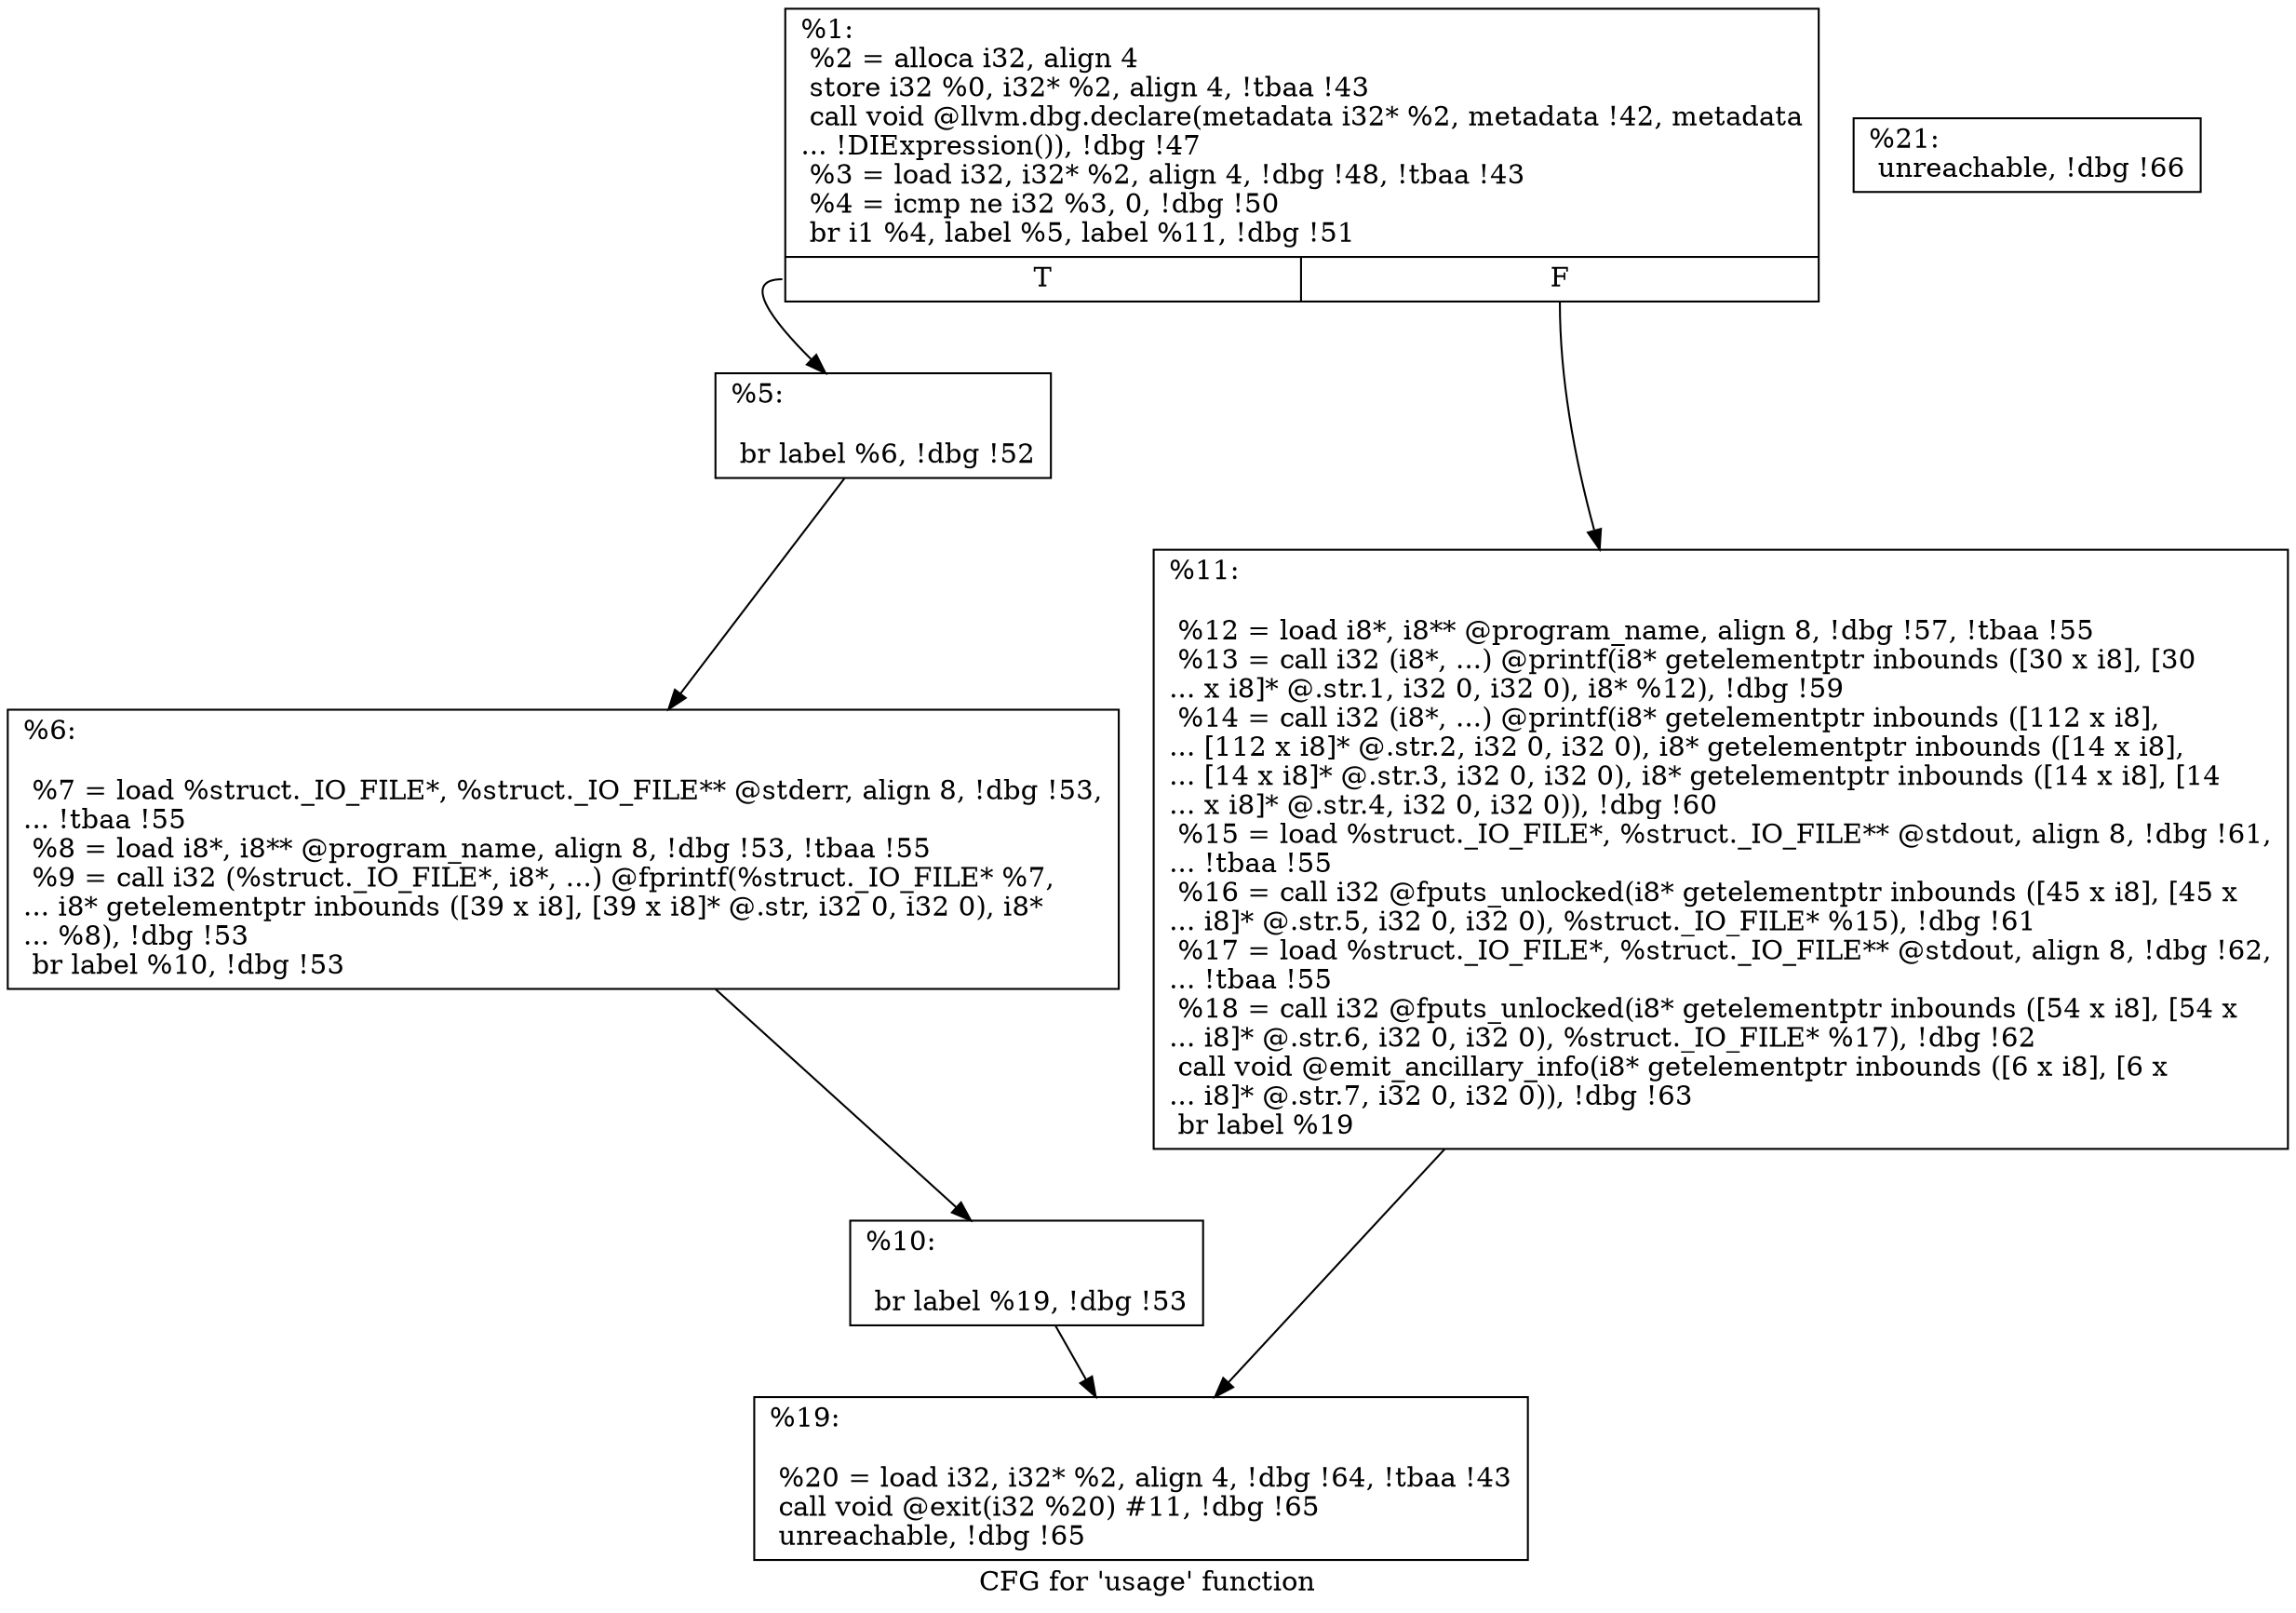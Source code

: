 digraph "CFG for 'usage' function" {
	label="CFG for 'usage' function";

	Node0x18e19e0 [shape=record,label="{%1:\l  %2 = alloca i32, align 4\l  store i32 %0, i32* %2, align 4, !tbaa !43\l  call void @llvm.dbg.declare(metadata i32* %2, metadata !42, metadata\l... !DIExpression()), !dbg !47\l  %3 = load i32, i32* %2, align 4, !dbg !48, !tbaa !43\l  %4 = icmp ne i32 %3, 0, !dbg !50\l  br i1 %4, label %5, label %11, !dbg !51\l|{<s0>T|<s1>F}}"];
	Node0x18e19e0:s0 -> Node0x18eef70;
	Node0x18e19e0:s1 -> Node0x18ef060;
	Node0x18eef70 [shape=record,label="{%5:\l\l  br label %6, !dbg !52\l}"];
	Node0x18eef70 -> Node0x18eefc0;
	Node0x18eefc0 [shape=record,label="{%6:\l\l  %7 = load %struct._IO_FILE*, %struct._IO_FILE** @stderr, align 8, !dbg !53,\l... !tbaa !55\l  %8 = load i8*, i8** @program_name, align 8, !dbg !53, !tbaa !55\l  %9 = call i32 (%struct._IO_FILE*, i8*, ...) @fprintf(%struct._IO_FILE* %7,\l... i8* getelementptr inbounds ([39 x i8], [39 x i8]* @.str, i32 0, i32 0), i8*\l... %8), !dbg !53\l  br label %10, !dbg !53\l}"];
	Node0x18eefc0 -> Node0x18ef010;
	Node0x18ef010 [shape=record,label="{%10:\l\l  br label %19, !dbg !53\l}"];
	Node0x18ef010 -> Node0x18ef0b0;
	Node0x18ef060 [shape=record,label="{%11:\l\l  %12 = load i8*, i8** @program_name, align 8, !dbg !57, !tbaa !55\l  %13 = call i32 (i8*, ...) @printf(i8* getelementptr inbounds ([30 x i8], [30\l... x i8]* @.str.1, i32 0, i32 0), i8* %12), !dbg !59\l  %14 = call i32 (i8*, ...) @printf(i8* getelementptr inbounds ([112 x i8],\l... [112 x i8]* @.str.2, i32 0, i32 0), i8* getelementptr inbounds ([14 x i8],\l... [14 x i8]* @.str.3, i32 0, i32 0), i8* getelementptr inbounds ([14 x i8], [14\l... x i8]* @.str.4, i32 0, i32 0)), !dbg !60\l  %15 = load %struct._IO_FILE*, %struct._IO_FILE** @stdout, align 8, !dbg !61,\l... !tbaa !55\l  %16 = call i32 @fputs_unlocked(i8* getelementptr inbounds ([45 x i8], [45 x\l... i8]* @.str.5, i32 0, i32 0), %struct._IO_FILE* %15), !dbg !61\l  %17 = load %struct._IO_FILE*, %struct._IO_FILE** @stdout, align 8, !dbg !62,\l... !tbaa !55\l  %18 = call i32 @fputs_unlocked(i8* getelementptr inbounds ([54 x i8], [54 x\l... i8]* @.str.6, i32 0, i32 0), %struct._IO_FILE* %17), !dbg !62\l  call void @emit_ancillary_info(i8* getelementptr inbounds ([6 x i8], [6 x\l... i8]* @.str.7, i32 0, i32 0)), !dbg !63\l  br label %19\l}"];
	Node0x18ef060 -> Node0x18ef0b0;
	Node0x18ef0b0 [shape=record,label="{%19:\l\l  %20 = load i32, i32* %2, align 4, !dbg !64, !tbaa !43\l  call void @exit(i32 %20) #11, !dbg !65\l  unreachable, !dbg !65\l}"];
	Node0x18ef100 [shape=record,label="{%21:                                                  \l  unreachable, !dbg !66\l}"];
}
